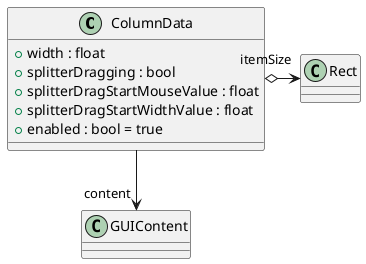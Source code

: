 @startuml
class ColumnData {
    + width : float
    + splitterDragging : bool
    + splitterDragStartMouseValue : float
    + splitterDragStartWidthValue : float
    + enabled : bool = true
}
ColumnData --> "content" GUIContent
ColumnData o-> "itemSize" Rect
@enduml

